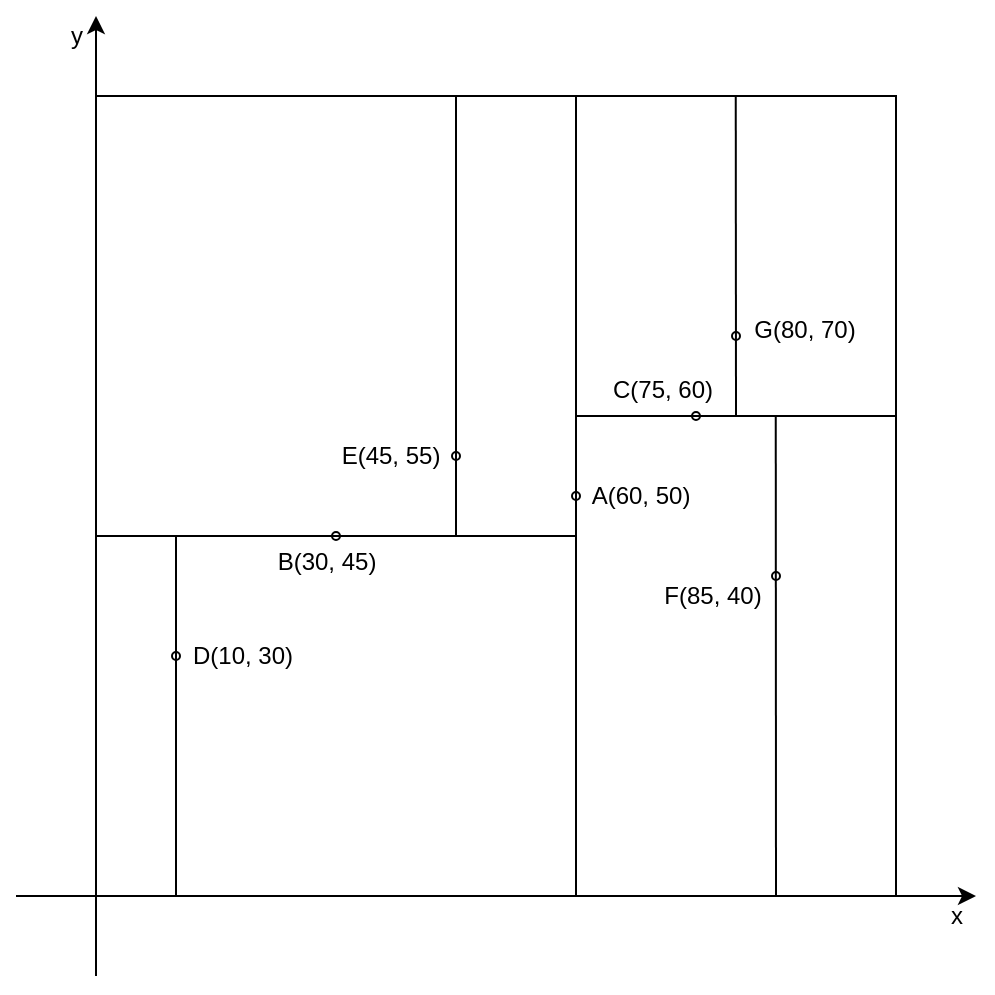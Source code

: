 <mxfile>
    <diagram id="a__SGPqRtPCptUaD6PLc" name="Page-1">
        <mxGraphModel dx="879" dy="660" grid="0" gridSize="10" guides="1" tooltips="1" connect="1" arrows="1" fold="1" page="1" pageScale="1" pageWidth="850" pageHeight="1100" math="0" shadow="0">
            <root>
                <mxCell id="0"/>
                <mxCell id="1" parent="0"/>
                <mxCell id="HLV6T8kUYTbcpwWSFZt4-93" value="" style="whiteSpace=wrap;html=1;aspect=fixed;fillColor=none;" vertex="1" parent="1">
                    <mxGeometry x="120" y="200" width="400" height="400" as="geometry"/>
                </mxCell>
                <mxCell id="HLV6T8kUYTbcpwWSFZt4-81" value="" style="ellipse;whiteSpace=wrap;html=1;aspect=fixed;fillColor=#FFFFFF;" vertex="1" parent="1">
                    <mxGeometry x="238" y="418" width="4" height="4" as="geometry"/>
                </mxCell>
                <mxCell id="HLV6T8kUYTbcpwWSFZt4-84" value="A(60, 50)" style="text;html=1;align=center;verticalAlign=middle;resizable=0;points=[];autosize=1;strokeColor=none;fillColor=none;" vertex="1" parent="1">
                    <mxGeometry x="357" y="385" width="70" height="30" as="geometry"/>
                </mxCell>
                <mxCell id="HLV6T8kUYTbcpwWSFZt4-86" value="" style="ellipse;whiteSpace=wrap;html=1;aspect=fixed;fillColor=#FFFFFF;" vertex="1" parent="1">
                    <mxGeometry x="358" y="398" width="4" height="4" as="geometry"/>
                </mxCell>
                <mxCell id="HLV6T8kUYTbcpwWSFZt4-90" value="" style="ellipse;whiteSpace=wrap;html=1;aspect=fixed;fillColor=#FFFFFF;" vertex="1" parent="1">
                    <mxGeometry x="418" y="358" width="4" height="4" as="geometry"/>
                </mxCell>
                <mxCell id="HLV6T8kUYTbcpwWSFZt4-91" value="" style="ellipse;whiteSpace=wrap;html=1;aspect=fixed;fillColor=#FFFFFF;" vertex="1" parent="1">
                    <mxGeometry x="298" y="378" width="4" height="4" as="geometry"/>
                </mxCell>
                <mxCell id="HLV6T8kUYTbcpwWSFZt4-92" value="" style="ellipse;whiteSpace=wrap;html=1;aspect=fixed;fillColor=#FFFFFF;" vertex="1" parent="1">
                    <mxGeometry x="438" y="318" width="4" height="4" as="geometry"/>
                </mxCell>
                <mxCell id="HLV6T8kUYTbcpwWSFZt4-94" value="" style="ellipse;whiteSpace=wrap;html=1;aspect=fixed;fillColor=#FFFFFF;" vertex="1" parent="1">
                    <mxGeometry x="158" y="478" width="4" height="4" as="geometry"/>
                </mxCell>
                <mxCell id="HLV6T8kUYTbcpwWSFZt4-95" value="" style="ellipse;whiteSpace=wrap;html=1;aspect=fixed;fillColor=#FFFFFF;" vertex="1" parent="1">
                    <mxGeometry x="458" y="438" width="4" height="4" as="geometry"/>
                </mxCell>
                <mxCell id="HLV6T8kUYTbcpwWSFZt4-97" value="" style="endArrow=none;html=1;" edge="1" parent="1">
                    <mxGeometry width="50" height="50" relative="1" as="geometry">
                        <mxPoint x="360" y="600" as="sourcePoint"/>
                        <mxPoint x="360" y="200" as="targetPoint"/>
                    </mxGeometry>
                </mxCell>
                <mxCell id="HLV6T8kUYTbcpwWSFZt4-98" value="" style="endArrow=none;html=1;" edge="1" parent="1">
                    <mxGeometry width="50" height="50" relative="1" as="geometry">
                        <mxPoint x="120" y="420" as="sourcePoint"/>
                        <mxPoint x="360" y="420" as="targetPoint"/>
                    </mxGeometry>
                </mxCell>
                <mxCell id="HLV6T8kUYTbcpwWSFZt4-99" value="" style="endArrow=none;html=1;" edge="1" parent="1">
                    <mxGeometry width="50" height="50" relative="1" as="geometry">
                        <mxPoint x="160" y="420" as="sourcePoint"/>
                        <mxPoint x="160" y="600" as="targetPoint"/>
                    </mxGeometry>
                </mxCell>
                <mxCell id="HLV6T8kUYTbcpwWSFZt4-100" value="" style="endArrow=none;html=1;" edge="1" parent="1">
                    <mxGeometry width="50" height="50" relative="1" as="geometry">
                        <mxPoint x="300" y="200" as="sourcePoint"/>
                        <mxPoint x="300" y="420" as="targetPoint"/>
                    </mxGeometry>
                </mxCell>
                <mxCell id="HLV6T8kUYTbcpwWSFZt4-101" value="" style="endArrow=none;html=1;" edge="1" parent="1">
                    <mxGeometry width="50" height="50" relative="1" as="geometry">
                        <mxPoint x="360" y="360" as="sourcePoint"/>
                        <mxPoint x="520" y="360" as="targetPoint"/>
                    </mxGeometry>
                </mxCell>
                <mxCell id="HLV6T8kUYTbcpwWSFZt4-102" value="" style="endArrow=none;html=1;exitX=0.5;exitY=0;exitDx=0;exitDy=0;" edge="1" parent="1">
                    <mxGeometry width="50" height="50" relative="1" as="geometry">
                        <mxPoint x="439.88" y="200" as="sourcePoint"/>
                        <mxPoint x="440" y="360" as="targetPoint"/>
                    </mxGeometry>
                </mxCell>
                <mxCell id="HLV6T8kUYTbcpwWSFZt4-103" value="" style="endArrow=none;html=1;exitX=0.5;exitY=0;exitDx=0;exitDy=0;" edge="1" parent="1">
                    <mxGeometry width="50" height="50" relative="1" as="geometry">
                        <mxPoint x="459.88" y="360" as="sourcePoint"/>
                        <mxPoint x="460" y="600" as="targetPoint"/>
                    </mxGeometry>
                </mxCell>
                <mxCell id="HLV6T8kUYTbcpwWSFZt4-104" value="B(30, 45)" style="text;html=1;align=center;verticalAlign=middle;resizable=0;points=[];autosize=1;strokeColor=none;fillColor=none;" vertex="1" parent="1">
                    <mxGeometry x="200" y="418" width="70" height="30" as="geometry"/>
                </mxCell>
                <mxCell id="HLV6T8kUYTbcpwWSFZt4-105" value="C(75, 60)" style="text;html=1;align=center;verticalAlign=middle;resizable=0;points=[];autosize=1;strokeColor=none;fillColor=none;" vertex="1" parent="1">
                    <mxGeometry x="368" y="332" width="70" height="30" as="geometry"/>
                </mxCell>
                <mxCell id="HLV6T8kUYTbcpwWSFZt4-108" value="D(10, 30)" style="text;html=1;align=center;verticalAlign=middle;resizable=0;points=[];autosize=1;strokeColor=none;fillColor=none;" vertex="1" parent="1">
                    <mxGeometry x="158" y="465" width="70" height="30" as="geometry"/>
                </mxCell>
                <mxCell id="HLV6T8kUYTbcpwWSFZt4-109" value="E(45, 55)" style="text;html=1;align=center;verticalAlign=middle;resizable=0;points=[];autosize=1;strokeColor=none;fillColor=none;" vertex="1" parent="1">
                    <mxGeometry x="232" y="365" width="70" height="30" as="geometry"/>
                </mxCell>
                <mxCell id="HLV6T8kUYTbcpwWSFZt4-110" value="F(85, 40)" style="text;html=1;align=center;verticalAlign=middle;resizable=0;points=[];autosize=1;strokeColor=none;fillColor=none;" vertex="1" parent="1">
                    <mxGeometry x="394" y="437" width="67" height="26" as="geometry"/>
                </mxCell>
                <mxCell id="HLV6T8kUYTbcpwWSFZt4-111" value="G(80, 70)" style="text;html=1;align=center;verticalAlign=middle;resizable=0;points=[];autosize=1;strokeColor=none;fillColor=none;" vertex="1" parent="1">
                    <mxGeometry x="439" y="304" width="69" height="26" as="geometry"/>
                </mxCell>
                <mxCell id="HLV6T8kUYTbcpwWSFZt4-114" value="" style="endArrow=classic;html=1;" edge="1" parent="1">
                    <mxGeometry width="50" height="50" relative="1" as="geometry">
                        <mxPoint x="80" y="600" as="sourcePoint"/>
                        <mxPoint x="560" y="600" as="targetPoint"/>
                    </mxGeometry>
                </mxCell>
                <mxCell id="HLV6T8kUYTbcpwWSFZt4-115" value="" style="endArrow=classic;html=1;" edge="1" parent="1">
                    <mxGeometry width="50" height="50" relative="1" as="geometry">
                        <mxPoint x="120" y="640" as="sourcePoint"/>
                        <mxPoint x="120" y="160" as="targetPoint"/>
                    </mxGeometry>
                </mxCell>
                <mxCell id="HLV6T8kUYTbcpwWSFZt4-116" value="y" style="text;html=1;align=center;verticalAlign=middle;resizable=0;points=[];autosize=1;strokeColor=none;fillColor=none;" vertex="1" parent="1">
                    <mxGeometry x="95" y="155" width="30" height="30" as="geometry"/>
                </mxCell>
                <mxCell id="HLV6T8kUYTbcpwWSFZt4-118" value="x" style="text;html=1;align=center;verticalAlign=middle;resizable=0;points=[];autosize=1;strokeColor=none;fillColor=none;" vertex="1" parent="1">
                    <mxGeometry x="535" y="595" width="30" height="30" as="geometry"/>
                </mxCell>
            </root>
        </mxGraphModel>
    </diagram>
</mxfile>